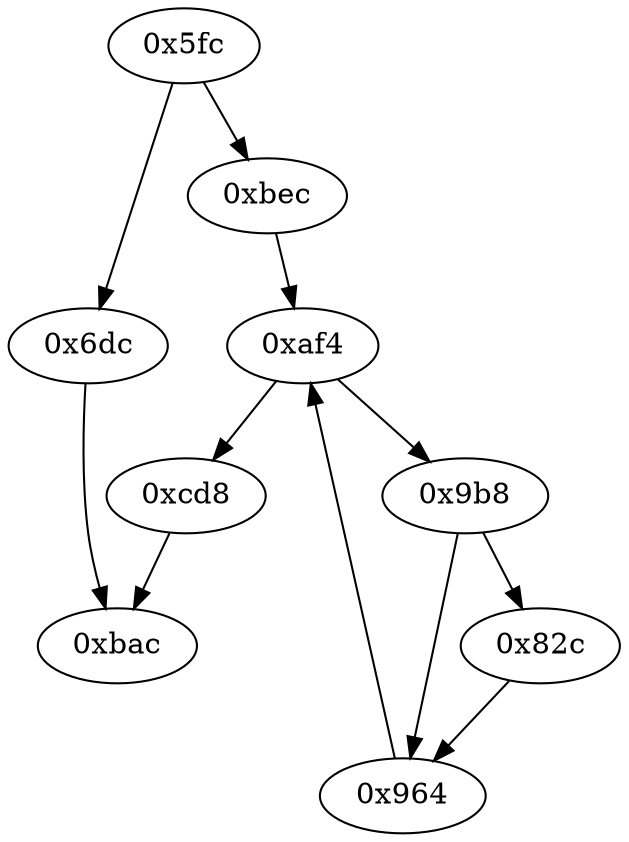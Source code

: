 strict digraph "" {
	graph ["edge"="{}",
		file="/Users/mark/Documents/deobfus-2019-ccs/ALL-CFG/basic-algorithms/printinitials/1532_recovered.dot",
		"graph"="{u'file': u'/Users/mark/Documents/deobfus-2019-ccs/ALL-CFG/basic-algorithms/printinitials/1532_recovered.dot'}",
		"node"="{u'opcode': u''}"
	];
	"0x6dc"	 [opcode="[u'ldr', u'ldr', u'ldr', u'ldr', u'ldr', u'mov', u'add', u'cmp', u'sub', u'mov', u'sub', u'mul', u'mov', u'mvn', u'orr', u'cmn', \
u'mov', u'teq', u'mov', u'mov', u'cmn', u'mov', u'mov', u'cmp', u'mov', u'b']"];
	"0xbac"	 [opcode="[u'ldr', u'ldr', u'ldr', u'str', u'ldr', u'ldr', u'rsb', u'mvn', u'mul', u'eor', u'and', u'ldr', u'mov', u'mov', u'ldr', u'b']"];
	"0x6dc" -> "0xbac";
	"0x9b8"	 [opcode="[u'ldr', u'ldr', u'ldr', u'ldr', u'add', u'sub', u'sub', u'mul', u'mvn', u'ldr', u'orr', u'mov', u'cmn', u'mov', u'ldr', u'cmp', \
u'mov', u'mov', u'mov', u'cmn', u'mov', u'mov', u'teq', u'mov', u'b']"];
	"0x964"	 [opcode="[u'ldr', u'ldr', u'sub', u'add', u'add', u'b']"];
	"0x9b8" -> "0x964";
	"0x82c"	 [opcode="[u'ldr', u'ldr', u'ldr', u'rsb', u'mvn', u'mul', u'eor', u'and', u'ldr', u'mov', u'mov', u'ldr', u'cmp', u'mov', u'cmp', u'mov', \
u'mov', u'cmp', u'mov', u'mov', u'teq', u'mov', u'b']"];
	"0x9b8" -> "0x82c";
	"0x5fc"	 [opcode="[u'push', u'add', u'sub', u'str', u'cmp', u'mvn', u'ldr', u'ldr', u'ldr', u'ldr', u'mov', u'ldr', u'str', u'ldr', u'str', u'ldr', \
u'str', u'ldr', u'str', u'ldr', u'str', u'ldr', u'str', u'ldr', u'str', u'ldr', u'ldr', u'ldr', u'ldr', u'str', u'ldr', u'str', \
u'str', u'str', u'str', u'b']"];
	"0x5fc" -> "0x6dc";
	"0xbec"	 [opcode="[u'ldr', u'ldr', u'ldr', u'ldr', u'ldr', u'sub', u'sub', u'add', u'mul', u'eor', u'and', u'ldr', u'mov', u'mov', u'ldr']"];
	"0x5fc" -> "0xbec";
	"0xaf4"	 [opcode="[u'ldr', u'str', u'ldr', u'ldr', u'ldrb', u'str', u'ldr', u'ldr', u'ldr', u'cmp', u'mov', u'b']"];
	"0x964" -> "0xaf4";
	"0xcd8"	 [opcode="[u'mov', u'bl', u'mov']"];
	"0xcd8" -> "0xbac";
	"0xbec" -> "0xaf4";
	"0x82c" -> "0x964";
	"0xaf4" -> "0x9b8";
	"0xaf4" -> "0xcd8";
}
